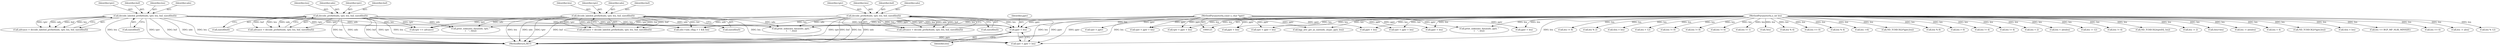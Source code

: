 digraph "0_tcpdump_13d52e9c0e7caf7e6325b0051bc90a49968be67f@pointer" {
"1001187" [label="(Call,pptr + len)"];
"1000128" [label="(MethodParameterIn,const u_char *pptr)"];
"1001448" [label="(Call,decode_labeled_prefix6(ndo, tptr, len, buf, sizeof(buf)))"];
"1001408" [label="(Call,decode_prefix6(ndo, tptr, len, buf, sizeof(buf)))"];
"1001240" [label="(Call,decode_labeled_prefix4(ndo, tptr, len, buf, sizeof(buf)))"];
"1001200" [label="(Call,decode_prefix4(ndo, tptr, len, buf, sizeof(buf)))"];
"1000129" [label="(MethodParameterIn,u_int len)"];
"1001698" [label="(Call,len == BGP_MP_NLRI_MINSIZE)"];
"1000180" [label="(Call,len % 2)"];
"1001641" [label="(Call,tptr = pptr + len)"];
"1002580" [label="(Call,tlen = len)"];
"1001643" [label="(Call,pptr + len)"];
"1001202" [label="(Identifier,tptr)"];
"1000362" [label="(Call,len != 0)"];
"1002915" [label="(Call,ndo->ndo_vflag > 1 && len)"];
"1000471" [label="(Call,len % 4)"];
"1002691" [label="(Call,len -=4)"];
"1002923" [label="(Call,ND_TCHECK2(*pptr,len))"];
"1001448" [label="(Call,decode_labeled_prefix6(ndo, tptr, len, buf, sizeof(buf)))"];
"1001243" [label="(Identifier,len)"];
"1001242" [label="(Identifier,tptr)"];
"1002154" [label="(Call,len % 8)"];
"1002852" [label="(Call,len > 0)"];
"1000338" [label="(Call,len != 4)"];
"1000548" [label="(Call,len != 4)"];
"1002706" [label="(Call,len < 2)"];
"1002737" [label="(Call,len < alenlen)"];
"1002887" [label="(Call,len -= 12)"];
"1000312" [label="(Call,len != 4)"];
"1000385" [label="(Call,ND_TCHECK2(tptr[0], len))"];
"1002723" [label="(Call,len -= 2)"];
"1002927" [label="(Call,print_unknown_data(ndo, pptr, \"\n\t    \", len))"];
"1001450" [label="(Identifier,tptr)"];
"1000145" [label="(Call,tlen=len)"];
"1002749" [label="(Call,len -= alenlen)"];
"1001452" [label="(Identifier,buf)"];
"1001187" [label="(Call,pptr + len)"];
"1001411" [label="(Identifier,len)"];
"1001241" [label="(Identifier,ndo)"];
"1002672" [label="(Call,len < 4)"];
"1002892" [label="(Call,ND_TCHECK2(*pptr,len))"];
"1002428" [label="(Call,tlen = len)"];
"1001408" [label="(Call,decode_prefix6(ndo, tptr, len, buf, sizeof(buf)))"];
"1002139" [label="(Call,pptr + len)"];
"1001633" [label="(Call,print_unknown_data(ndo, tptr, \"\n\t    \", tlen))"];
"1001406" [label="(Call,advance = decode_prefix6(ndo, tptr, len, buf, sizeof(buf)))"];
"1000391" [label="(Call,len == 6)"];
"1001652" [label="(Call,tptr += advance)"];
"1002828" [label="(Call,len -= alen)"];
"1002838" [label="(Call,len % 12)"];
"1000142" [label="(Call,tptr = pptr)"];
"1000376" [label="(Call,len != 8)"];
"1000200" [label="(Call,bgp_attr_get_as_size(ndo, atype, pptr, len))"];
"1001245" [label="(Call,sizeof(buf))"];
"1002908" [label="(Call,print_unknown_data(ndo, pptr, \"\n\t    \", len))"];
"1001413" [label="(Call,sizeof(buf))"];
"1001198" [label="(Call,advance = decode_prefix4(ndo, tptr, len, buf, sizeof(buf)))"];
"1001203" [label="(Identifier,len)"];
"1002879" [label="(Call,len > 12)"];
"1001240" [label="(Call,decode_labeled_prefix4(ndo, tptr, len, buf, sizeof(buf)))"];
"1001711" [label="(Call,pptr + len)"];
"1001451" [label="(Identifier,len)"];
"1002137" [label="(Call,tptr = pptr + len)"];
"1000128" [label="(MethodParameterIn,const u_char *pptr)"];
"1001409" [label="(Identifier,ndo)"];
"1000208" [label="(Call,pptr + len)"];
"1001410" [label="(Identifier,tptr)"];
"1001204" [label="(Identifier,buf)"];
"1001185" [label="(Call,tptr < pptr + len)"];
"1001449" [label="(Identifier,ndo)"];
"1001412" [label="(Identifier,buf)"];
"1001205" [label="(Call,sizeof(buf))"];
"1000436" [label="(Call,len != 8)"];
"1000373" [label="(Call,len != 6)"];
"1001188" [label="(Identifier,pptr)"];
"1001709" [label="(Call,tptr < pptr + len)"];
"1001453" [label="(Call,sizeof(buf))"];
"1001200" [label="(Call,decode_prefix4(ndo, tptr, len, buf, sizeof(buf)))"];
"1000153" [label="(Call,len != 1)"];
"1000129" [label="(MethodParameterIn,u_int len)"];
"1001446" [label="(Call,advance = decode_labeled_prefix6(ndo, tptr, len, buf, sizeof(buf)))"];
"1000190" [label="(Call,!len)"];
"1000573" [label="(Call,len % 4)"];
"1002835" [label="(Call,len == 0)"];
"1001201" [label="(Identifier,ndo)"];
"1001244" [label="(Identifier,buf)"];
"1000206" [label="(Call,tptr < pptr + len)"];
"1001238" [label="(Call,advance = decode_labeled_prefix4(ndo, tptr, len, buf, sizeof(buf)))"];
"1001189" [label="(Identifier,len)"];
"1002937" [label="(MethodReturn,RET)"];
"1001187" -> "1001185"  [label="AST: "];
"1001187" -> "1001189"  [label="CFG: "];
"1001188" -> "1001187"  [label="AST: "];
"1001189" -> "1001187"  [label="AST: "];
"1001185" -> "1001187"  [label="CFG: "];
"1001187" -> "1002937"  [label="DDG: pptr"];
"1000128" -> "1001187"  [label="DDG: pptr"];
"1001448" -> "1001187"  [label="DDG: len"];
"1001408" -> "1001187"  [label="DDG: len"];
"1001240" -> "1001187"  [label="DDG: len"];
"1001200" -> "1001187"  [label="DDG: len"];
"1000129" -> "1001187"  [label="DDG: len"];
"1000128" -> "1000125"  [label="AST: "];
"1000128" -> "1002937"  [label="DDG: pptr"];
"1000128" -> "1000142"  [label="DDG: pptr"];
"1000128" -> "1000200"  [label="DDG: pptr"];
"1000128" -> "1000206"  [label="DDG: pptr"];
"1000128" -> "1000208"  [label="DDG: pptr"];
"1000128" -> "1001185"  [label="DDG: pptr"];
"1000128" -> "1001641"  [label="DDG: pptr"];
"1000128" -> "1001643"  [label="DDG: pptr"];
"1000128" -> "1001709"  [label="DDG: pptr"];
"1000128" -> "1001711"  [label="DDG: pptr"];
"1000128" -> "1002137"  [label="DDG: pptr"];
"1000128" -> "1002139"  [label="DDG: pptr"];
"1000128" -> "1002908"  [label="DDG: pptr"];
"1000128" -> "1002927"  [label="DDG: pptr"];
"1001448" -> "1001446"  [label="AST: "];
"1001448" -> "1001453"  [label="CFG: "];
"1001449" -> "1001448"  [label="AST: "];
"1001450" -> "1001448"  [label="AST: "];
"1001451" -> "1001448"  [label="AST: "];
"1001452" -> "1001448"  [label="AST: "];
"1001453" -> "1001448"  [label="AST: "];
"1001446" -> "1001448"  [label="CFG: "];
"1001448" -> "1002937"  [label="DDG: buf"];
"1001448" -> "1002937"  [label="DDG: ndo"];
"1001448" -> "1002937"  [label="DDG: len"];
"1001448" -> "1002937"  [label="DDG: tptr"];
"1001448" -> "1001185"  [label="DDG: len"];
"1001448" -> "1001446"  [label="DDG: tptr"];
"1001448" -> "1001446"  [label="DDG: ndo"];
"1001448" -> "1001446"  [label="DDG: buf"];
"1001448" -> "1001446"  [label="DDG: len"];
"1001448" -> "1001633"  [label="DDG: ndo"];
"1001448" -> "1001652"  [label="DDG: tptr"];
"1001448" -> "1002915"  [label="DDG: len"];
"1001448" -> "1002927"  [label="DDG: ndo"];
"1001408" -> "1001406"  [label="AST: "];
"1001408" -> "1001413"  [label="CFG: "];
"1001409" -> "1001408"  [label="AST: "];
"1001410" -> "1001408"  [label="AST: "];
"1001411" -> "1001408"  [label="AST: "];
"1001412" -> "1001408"  [label="AST: "];
"1001413" -> "1001408"  [label="AST: "];
"1001406" -> "1001408"  [label="CFG: "];
"1001408" -> "1002937"  [label="DDG: tptr"];
"1001408" -> "1002937"  [label="DDG: len"];
"1001408" -> "1002937"  [label="DDG: ndo"];
"1001408" -> "1002937"  [label="DDG: buf"];
"1001408" -> "1001185"  [label="DDG: len"];
"1001408" -> "1001406"  [label="DDG: tptr"];
"1001408" -> "1001406"  [label="DDG: buf"];
"1001408" -> "1001406"  [label="DDG: len"];
"1001408" -> "1001406"  [label="DDG: ndo"];
"1001408" -> "1001633"  [label="DDG: ndo"];
"1001408" -> "1001652"  [label="DDG: tptr"];
"1001408" -> "1002915"  [label="DDG: len"];
"1001408" -> "1002927"  [label="DDG: ndo"];
"1001240" -> "1001238"  [label="AST: "];
"1001240" -> "1001245"  [label="CFG: "];
"1001241" -> "1001240"  [label="AST: "];
"1001242" -> "1001240"  [label="AST: "];
"1001243" -> "1001240"  [label="AST: "];
"1001244" -> "1001240"  [label="AST: "];
"1001245" -> "1001240"  [label="AST: "];
"1001238" -> "1001240"  [label="CFG: "];
"1001240" -> "1002937"  [label="DDG: len"];
"1001240" -> "1002937"  [label="DDG: ndo"];
"1001240" -> "1002937"  [label="DDG: tptr"];
"1001240" -> "1002937"  [label="DDG: buf"];
"1001240" -> "1001185"  [label="DDG: len"];
"1001240" -> "1001238"  [label="DDG: len"];
"1001240" -> "1001238"  [label="DDG: buf"];
"1001240" -> "1001238"  [label="DDG: tptr"];
"1001240" -> "1001238"  [label="DDG: ndo"];
"1001240" -> "1001633"  [label="DDG: ndo"];
"1001240" -> "1001652"  [label="DDG: tptr"];
"1001240" -> "1002915"  [label="DDG: len"];
"1001240" -> "1002927"  [label="DDG: ndo"];
"1001200" -> "1001198"  [label="AST: "];
"1001200" -> "1001205"  [label="CFG: "];
"1001201" -> "1001200"  [label="AST: "];
"1001202" -> "1001200"  [label="AST: "];
"1001203" -> "1001200"  [label="AST: "];
"1001204" -> "1001200"  [label="AST: "];
"1001205" -> "1001200"  [label="AST: "];
"1001198" -> "1001200"  [label="CFG: "];
"1001200" -> "1002937"  [label="DDG: tptr"];
"1001200" -> "1002937"  [label="DDG: buf"];
"1001200" -> "1002937"  [label="DDG: len"];
"1001200" -> "1002937"  [label="DDG: ndo"];
"1001200" -> "1001185"  [label="DDG: len"];
"1001200" -> "1001198"  [label="DDG: len"];
"1001200" -> "1001198"  [label="DDG: tptr"];
"1001200" -> "1001198"  [label="DDG: ndo"];
"1001200" -> "1001198"  [label="DDG: buf"];
"1001200" -> "1001633"  [label="DDG: ndo"];
"1001200" -> "1001652"  [label="DDG: tptr"];
"1001200" -> "1002915"  [label="DDG: len"];
"1001200" -> "1002927"  [label="DDG: ndo"];
"1000129" -> "1000125"  [label="AST: "];
"1000129" -> "1002937"  [label="DDG: len"];
"1000129" -> "1000145"  [label="DDG: len"];
"1000129" -> "1000153"  [label="DDG: len"];
"1000129" -> "1000180"  [label="DDG: len"];
"1000129" -> "1000190"  [label="DDG: len"];
"1000129" -> "1000200"  [label="DDG: len"];
"1000129" -> "1000206"  [label="DDG: len"];
"1000129" -> "1000208"  [label="DDG: len"];
"1000129" -> "1000312"  [label="DDG: len"];
"1000129" -> "1000338"  [label="DDG: len"];
"1000129" -> "1000362"  [label="DDG: len"];
"1000129" -> "1000373"  [label="DDG: len"];
"1000129" -> "1000376"  [label="DDG: len"];
"1000129" -> "1000385"  [label="DDG: len"];
"1000129" -> "1000391"  [label="DDG: len"];
"1000129" -> "1000436"  [label="DDG: len"];
"1000129" -> "1000471"  [label="DDG: len"];
"1000129" -> "1000548"  [label="DDG: len"];
"1000129" -> "1000573"  [label="DDG: len"];
"1000129" -> "1001185"  [label="DDG: len"];
"1000129" -> "1001641"  [label="DDG: len"];
"1000129" -> "1001643"  [label="DDG: len"];
"1000129" -> "1001698"  [label="DDG: len"];
"1000129" -> "1001709"  [label="DDG: len"];
"1000129" -> "1001711"  [label="DDG: len"];
"1000129" -> "1002137"  [label="DDG: len"];
"1000129" -> "1002139"  [label="DDG: len"];
"1000129" -> "1002154"  [label="DDG: len"];
"1000129" -> "1002428"  [label="DDG: len"];
"1000129" -> "1002580"  [label="DDG: len"];
"1000129" -> "1002672"  [label="DDG: len"];
"1000129" -> "1002691"  [label="DDG: len"];
"1000129" -> "1002706"  [label="DDG: len"];
"1000129" -> "1002723"  [label="DDG: len"];
"1000129" -> "1002737"  [label="DDG: len"];
"1000129" -> "1002749"  [label="DDG: len"];
"1000129" -> "1002828"  [label="DDG: len"];
"1000129" -> "1002835"  [label="DDG: len"];
"1000129" -> "1002838"  [label="DDG: len"];
"1000129" -> "1002852"  [label="DDG: len"];
"1000129" -> "1002879"  [label="DDG: len"];
"1000129" -> "1002887"  [label="DDG: len"];
"1000129" -> "1002892"  [label="DDG: len"];
"1000129" -> "1002908"  [label="DDG: len"];
"1000129" -> "1002915"  [label="DDG: len"];
"1000129" -> "1002923"  [label="DDG: len"];
"1000129" -> "1002927"  [label="DDG: len"];
}
